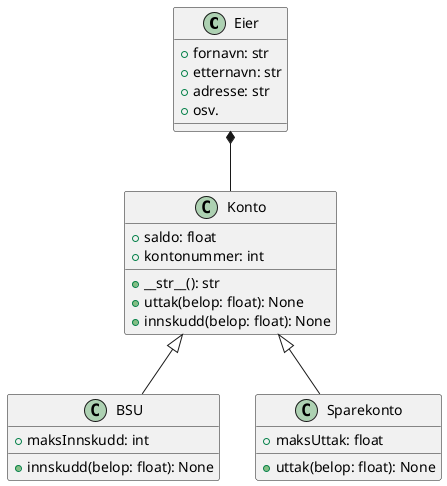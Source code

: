 @startuml
class Eier {
    +fornavn: str
    +etternavn: str
    +adresse: str
    +osv.
}
class Konto {
    +saldo: float
    +kontonummer: int

    +__str__(): str
    +uttak(belop: float): None
    +innskudd(belop: float): None
}

class BSU {
    +maksInnskudd: int
    +innskudd(belop: float): None
}

class Sparekonto {
    +maksUttak: float
    +uttak(belop: float): None
}

Konto <|-- BSU
Konto <|-- Sparekonto
Eier *-- Konto

@enduml
